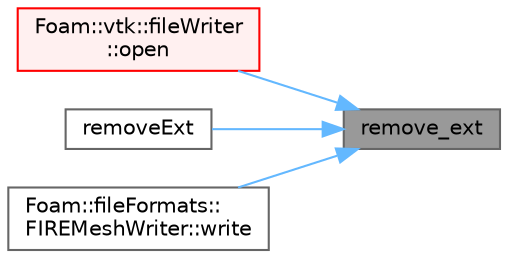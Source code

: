 digraph "remove_ext"
{
 // LATEX_PDF_SIZE
  bgcolor="transparent";
  edge [fontname=Helvetica,fontsize=10,labelfontname=Helvetica,labelfontsize=10];
  node [fontname=Helvetica,fontsize=10,shape=box,height=0.2,width=0.4];
  rankdir="RL";
  Node1 [id="Node000001",label="remove_ext",height=0.2,width=0.4,color="gray40", fillcolor="grey60", style="filled", fontcolor="black",tooltip=" "];
  Node1 -> Node2 [id="edge1_Node000001_Node000002",dir="back",color="steelblue1",style="solid",tooltip=" "];
  Node2 [id="Node000002",label="Foam::vtk::fileWriter\l::open",height=0.2,width=0.4,color="red", fillcolor="#FFF0F0", style="filled",URL="$classFoam_1_1vtk_1_1fileWriter.html#afe59614e4ce58b36f554b9063844690c",tooltip=" "];
  Node1 -> Node23 [id="edge2_Node000001_Node000023",dir="back",color="steelblue1",style="solid",tooltip=" "];
  Node23 [id="Node000023",label="removeExt",height=0.2,width=0.4,color="grey40", fillcolor="white", style="filled",URL="$classFoam_1_1fileName.html#aa78626d8a49c17c538baa3ede752db1e",tooltip=" "];
  Node1 -> Node24 [id="edge3_Node000001_Node000024",dir="back",color="steelblue1",style="solid",tooltip=" "];
  Node24 [id="Node000024",label="Foam::fileFormats::\lFIREMeshWriter::write",height=0.2,width=0.4,color="grey40", fillcolor="white", style="filled",URL="$classFoam_1_1fileFormats_1_1FIREMeshWriter.html#ae295e82e737df12e07be9a2e2fa15357",tooltip=" "];
}
